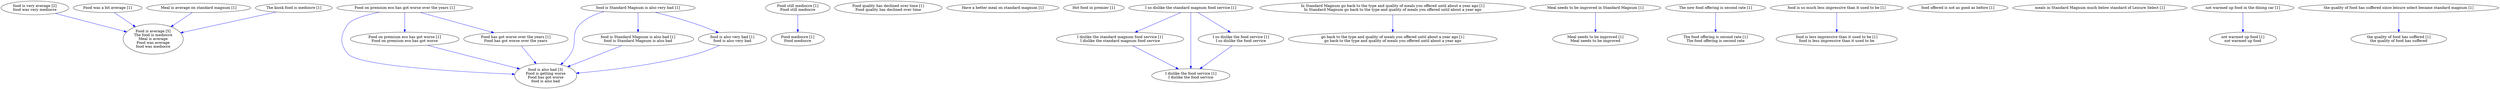 digraph collapsedGraph {
"food is very average [2]\nfood was very mediocre""food is also bad [3]\nFood is getting worse\nFood has got worse\nfood is also bad""Food is average [5]\nThe food is mediocre\nMeal is average\nFood was average\nfood was mediocre""Food still mediocre [1]\nFood still mediocre""Food mediocre [1]\nFood mediocre""Food quality has declined over time [1]\nFood quality has declined over time""Food on premium eco has got worse over the years [1]""Food on premium eco has got worse [1]\nFood on premium eco has got worse""Food has got worse over the years [1]\nFood has got worse over the years""Food was a bit average [1]""Have a better meal on standard magnum [1]""Hot food in premier [1]""I so dislike the standard magnum food service [1]""I dislike the standard magnum food service [1]\nI dislike the standard magnum food service""I dislike the food service [1]\nI dislike the food service""I so dislike the food service [1]\nI so dislike the food service""In Standard Magnum go back to the type and quality of meals you offered until about a year ago [1]\nIn Standard Magnum go back to the type and quality of meals you offered until about a year ago""go back to the type and quality of meals you offered until about a year ago [1]\ngo back to the type and quality of meals you offered until about a year ago""Meal is average on standard magnum [1]""Meal needs to be improved in Standard Magnum [1]""Meal needs to be improved [1]\nMeal needs to be improved""The kiosk food is mediocre [1]""The new food offering is second rate [1]""The food offering is second rate [1]\nThe food offering is second rate""food is Standard Magnum is also very bad [1]""food is Standard Magnum is also bad [1]\nfood is Standard Magnum is also bad""food is also very bad [1]\nfood is also very bad""food is so much less impressive than it used to be [1]""food is less impressive than it used to be [1]\nfood is less impressive than it used to be""food offered is not as good as before [1]""meals in Standard Magnum much below standard of Leisure Select [1]""not warmed up food in the dining car [1]""not warmed up food [1]\nnot warmed up food""the quality of food has suffered since leisure select became standard magnum [1]""the quality of food has suffered [1]\nthe quality of food has suffered""The kiosk food is mediocre [1]" -> "Food is average [5]\nThe food is mediocre\nMeal is average\nFood was average\nfood was mediocre" [color=blue]
"Meal is average on standard magnum [1]" -> "Food is average [5]\nThe food is mediocre\nMeal is average\nFood was average\nfood was mediocre" [color=blue]
"Food on premium eco has got worse [1]\nFood on premium eco has got worse" -> "food is also bad [3]\nFood is getting worse\nFood has got worse\nfood is also bad" [color=blue]
"food is also very bad [1]\nfood is also very bad" -> "food is also bad [3]\nFood is getting worse\nFood has got worse\nfood is also bad" [color=blue]
"food is very average [2]\nfood was very mediocre" -> "Food is average [5]\nThe food is mediocre\nMeal is average\nFood was average\nfood was mediocre" [color=blue]
"food is Standard Magnum is also bad [1]\nfood is Standard Magnum is also bad" -> "food is also bad [3]\nFood is getting worse\nFood has got worse\nfood is also bad" [color=blue]
"Food was a bit average [1]" -> "Food is average [5]\nThe food is mediocre\nMeal is average\nFood was average\nfood was mediocre" [color=blue]
"food is Standard Magnum is also very bad [1]" -> "food is also bad [3]\nFood is getting worse\nFood has got worse\nfood is also bad" [color=blue]
"Food has got worse over the years [1]\nFood has got worse over the years" -> "food is also bad [3]\nFood is getting worse\nFood has got worse\nfood is also bad" [color=blue]
"Food on premium eco has got worse over the years [1]" -> "food is also bad [3]\nFood is getting worse\nFood has got worse\nfood is also bad" [color=blue]
"Food still mediocre [1]\nFood still mediocre" -> "Food mediocre [1]\nFood mediocre" [color=blue]
"Food on premium eco has got worse over the years [1]" -> "Food on premium eco has got worse [1]\nFood on premium eco has got worse" [color=blue]
"Food on premium eco has got worse over the years [1]" -> "Food has got worse over the years [1]\nFood has got worse over the years" [color=blue]
"I so dislike the standard magnum food service [1]" -> "I dislike the standard magnum food service [1]\nI dislike the standard magnum food service" [color=blue]
"I dislike the standard magnum food service [1]\nI dislike the standard magnum food service" -> "I dislike the food service [1]\nI dislike the food service" [color=blue]
"I so dislike the standard magnum food service [1]" -> "I so dislike the food service [1]\nI so dislike the food service" [color=blue]
"I so dislike the food service [1]\nI so dislike the food service" -> "I dislike the food service [1]\nI dislike the food service" [color=blue]
"I so dislike the standard magnum food service [1]" -> "I dislike the food service [1]\nI dislike the food service" [color=blue]
"In Standard Magnum go back to the type and quality of meals you offered until about a year ago [1]\nIn Standard Magnum go back to the type and quality of meals you offered until about a year ago" -> "go back to the type and quality of meals you offered until about a year ago [1]\ngo back to the type and quality of meals you offered until about a year ago" [color=blue]
"Meal needs to be improved in Standard Magnum [1]" -> "Meal needs to be improved [1]\nMeal needs to be improved" [color=blue]
"The new food offering is second rate [1]" -> "The food offering is second rate [1]\nThe food offering is second rate" [color=blue]
"food is Standard Magnum is also very bad [1]" -> "food is Standard Magnum is also bad [1]\nfood is Standard Magnum is also bad" [color=blue]
"food is Standard Magnum is also very bad [1]" -> "food is also very bad [1]\nfood is also very bad" [color=blue]
"food is so much less impressive than it used to be [1]" -> "food is less impressive than it used to be [1]\nfood is less impressive than it used to be" [color=blue]
"not warmed up food in the dining car [1]" -> "not warmed up food [1]\nnot warmed up food" [color=blue]
"the quality of food has suffered since leisure select became standard magnum [1]" -> "the quality of food has suffered [1]\nthe quality of food has suffered" [color=blue]
}